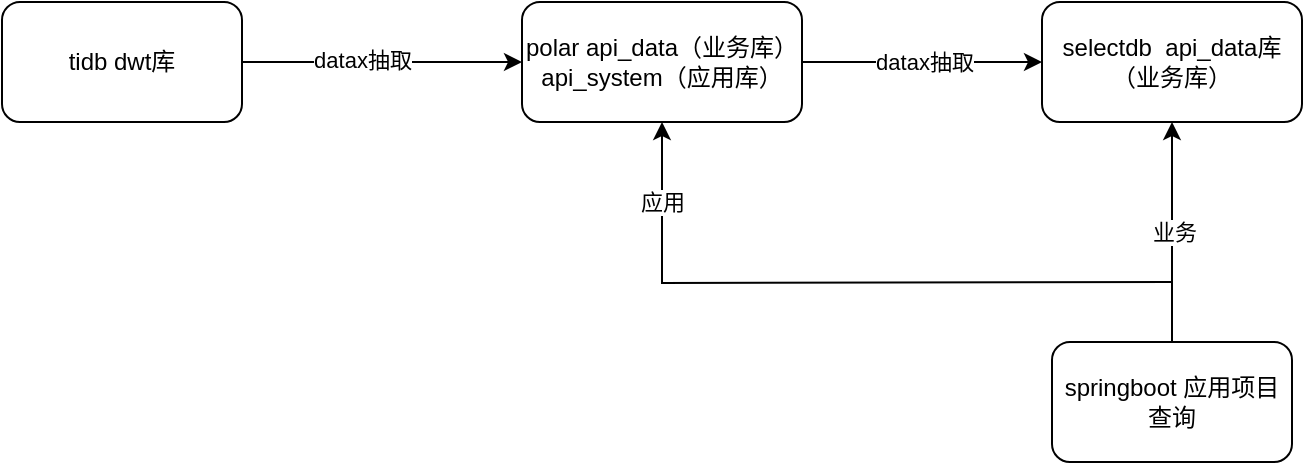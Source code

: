 <mxfile version="26.0.3">
  <diagram name="第 1 页" id="qIUuBscZotgrsNOUc7ui">
    <mxGraphModel dx="1426" dy="747" grid="1" gridSize="10" guides="1" tooltips="1" connect="1" arrows="1" fold="1" page="1" pageScale="1" pageWidth="827" pageHeight="1169" math="0" shadow="0">
      <root>
        <mxCell id="0" />
        <mxCell id="1" parent="0" />
        <mxCell id="VPxKyhWsHq1meh5dTqnt-3" style="edgeStyle=orthogonalEdgeStyle;rounded=0;orthogonalLoop=1;jettySize=auto;html=1;" parent="1" source="VPxKyhWsHq1meh5dTqnt-2" target="VPxKyhWsHq1meh5dTqnt-4" edge="1">
          <mxGeometry relative="1" as="geometry">
            <mxPoint x="270" y="220" as="targetPoint" />
          </mxGeometry>
        </mxCell>
        <mxCell id="VPxKyhWsHq1meh5dTqnt-7" value="datax抽取" style="edgeLabel;html=1;align=center;verticalAlign=middle;resizable=0;points=[];" parent="VPxKyhWsHq1meh5dTqnt-3" vertex="1" connectable="0">
          <mxGeometry x="-0.143" y="1" relative="1" as="geometry">
            <mxPoint as="offset" />
          </mxGeometry>
        </mxCell>
        <mxCell id="VPxKyhWsHq1meh5dTqnt-2" value="tidb dwt库" style="rounded=1;whiteSpace=wrap;html=1;" parent="1" vertex="1">
          <mxGeometry x="50" y="190" width="120" height="60" as="geometry" />
        </mxCell>
        <mxCell id="VPxKyhWsHq1meh5dTqnt-5" style="edgeStyle=orthogonalEdgeStyle;rounded=0;orthogonalLoop=1;jettySize=auto;html=1;" parent="1" source="VPxKyhWsHq1meh5dTqnt-4" target="VPxKyhWsHq1meh5dTqnt-6" edge="1">
          <mxGeometry relative="1" as="geometry">
            <mxPoint x="520" y="220" as="targetPoint" />
          </mxGeometry>
        </mxCell>
        <mxCell id="VPxKyhWsHq1meh5dTqnt-8" value="datax抽取" style="edgeLabel;html=1;align=center;verticalAlign=middle;resizable=0;points=[];" parent="VPxKyhWsHq1meh5dTqnt-5" vertex="1" connectable="0">
          <mxGeometry x="0.014" relative="1" as="geometry">
            <mxPoint as="offset" />
          </mxGeometry>
        </mxCell>
        <mxCell id="VPxKyhWsHq1meh5dTqnt-4" value="polar api_data（业务库）&lt;div&gt;api_system（应用库）&lt;/div&gt;" style="rounded=1;whiteSpace=wrap;html=1;" parent="1" vertex="1">
          <mxGeometry x="310" y="190" width="140" height="60" as="geometry" />
        </mxCell>
        <mxCell id="VPxKyhWsHq1meh5dTqnt-6" value="selectdb&amp;nbsp; api_data库（业务库）" style="rounded=1;whiteSpace=wrap;html=1;" parent="1" vertex="1">
          <mxGeometry x="570" y="190" width="130" height="60" as="geometry" />
        </mxCell>
        <mxCell id="VPxKyhWsHq1meh5dTqnt-12" style="edgeStyle=orthogonalEdgeStyle;rounded=0;orthogonalLoop=1;jettySize=auto;html=1;entryX=0.5;entryY=1;entryDx=0;entryDy=0;" parent="1" source="VPxKyhWsHq1meh5dTqnt-11" target="VPxKyhWsHq1meh5dTqnt-6" edge="1">
          <mxGeometry relative="1" as="geometry" />
        </mxCell>
        <mxCell id="VPxKyhWsHq1meh5dTqnt-13" value="业务" style="edgeLabel;html=1;align=center;verticalAlign=middle;resizable=0;points=[];" parent="VPxKyhWsHq1meh5dTqnt-12" vertex="1" connectable="0">
          <mxGeometry y="-1" relative="1" as="geometry">
            <mxPoint as="offset" />
          </mxGeometry>
        </mxCell>
        <mxCell id="VPxKyhWsHq1meh5dTqnt-14" style="edgeStyle=orthogonalEdgeStyle;rounded=0;orthogonalLoop=1;jettySize=auto;html=1;entryX=0.5;entryY=1;entryDx=0;entryDy=0;" parent="1" target="VPxKyhWsHq1meh5dTqnt-4" edge="1">
          <mxGeometry relative="1" as="geometry">
            <mxPoint x="635" y="330" as="sourcePoint" />
          </mxGeometry>
        </mxCell>
        <mxCell id="VPxKyhWsHq1meh5dTqnt-15" value="应用" style="edgeLabel;html=1;align=center;verticalAlign=middle;resizable=0;points=[];" parent="VPxKyhWsHq1meh5dTqnt-14" vertex="1" connectable="0">
          <mxGeometry x="0.762" relative="1" as="geometry">
            <mxPoint as="offset" />
          </mxGeometry>
        </mxCell>
        <mxCell id="VPxKyhWsHq1meh5dTqnt-11" value="springboot 应用项目查询" style="rounded=1;whiteSpace=wrap;html=1;" parent="1" vertex="1">
          <mxGeometry x="575" y="360" width="120" height="60" as="geometry" />
        </mxCell>
      </root>
    </mxGraphModel>
  </diagram>
</mxfile>
